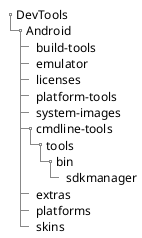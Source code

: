 @startsalt devtools
{
{T
 + DevTools
 ++ Android
 +++ build-tools    
 +++ emulator  
 +++ licenses   
 +++ platform-tools  
 +++ system-images
 +++ cmdline-tools
 ++++ tools
 +++++ bin
 ++++++ sdkmanager
 +++ extras    
 +++ platforms  
 +++ skins
}
}
@endsalt
